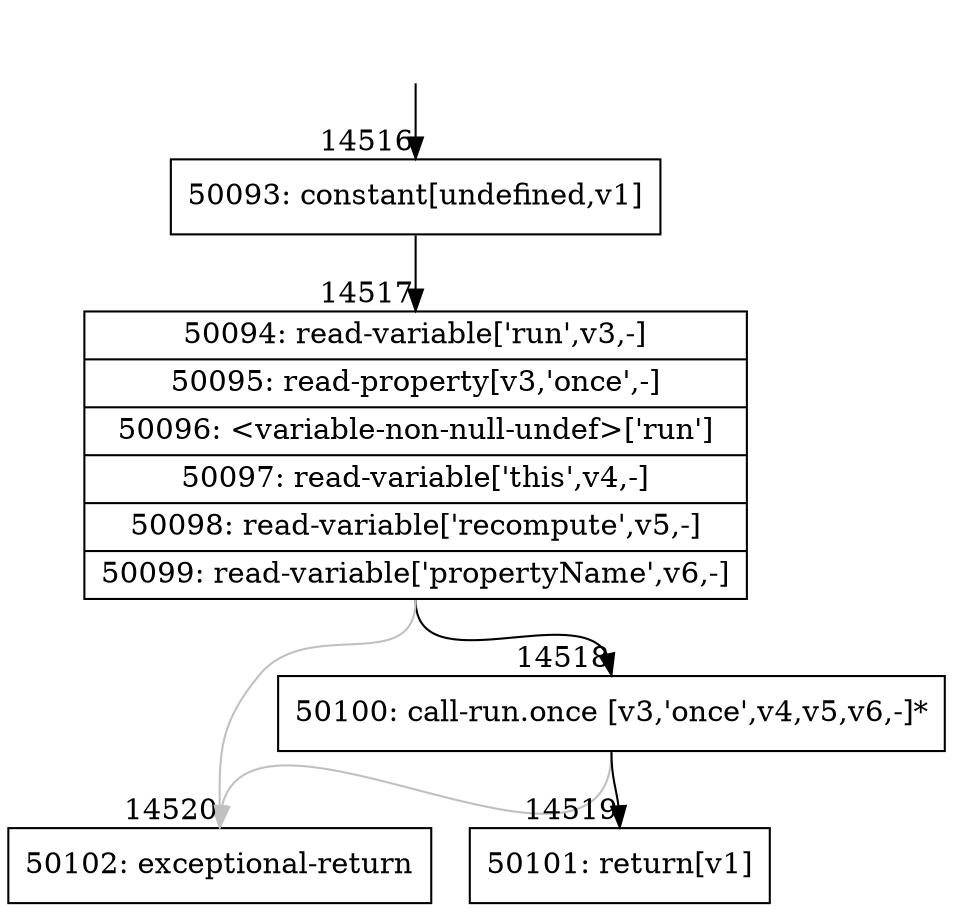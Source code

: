 digraph {
rankdir="TD"
BB_entry1212[shape=none,label=""];
BB_entry1212 -> BB14516 [tailport=s, headport=n, headlabel="    14516"]
BB14516 [shape=record label="{50093: constant[undefined,v1]}" ] 
BB14516 -> BB14517 [tailport=s, headport=n, headlabel="      14517"]
BB14517 [shape=record label="{50094: read-variable['run',v3,-]|50095: read-property[v3,'once',-]|50096: \<variable-non-null-undef\>['run']|50097: read-variable['this',v4,-]|50098: read-variable['recompute',v5,-]|50099: read-variable['propertyName',v6,-]}" ] 
BB14517 -> BB14518 [tailport=s, headport=n, headlabel="      14518"]
BB14517 -> BB14520 [tailport=s, headport=n, color=gray, headlabel="      14520"]
BB14518 [shape=record label="{50100: call-run.once [v3,'once',v4,v5,v6,-]*}" ] 
BB14518 -> BB14519 [tailport=s, headport=n, headlabel="      14519"]
BB14518 -> BB14520 [tailport=s, headport=n, color=gray]
BB14519 [shape=record label="{50101: return[v1]}" ] 
BB14520 [shape=record label="{50102: exceptional-return}" ] 
//#$~ 26662
}
